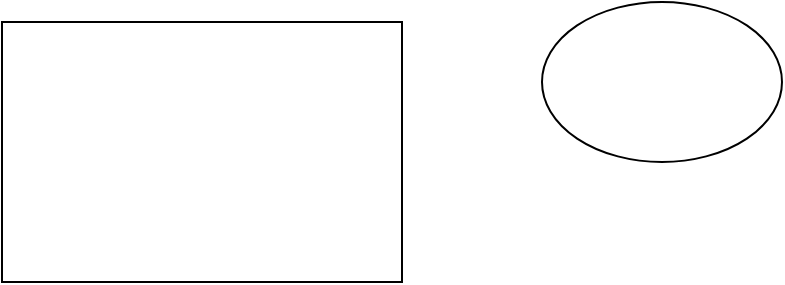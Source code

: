 <mxfile version="26.0.16">
  <diagram name="Trang-1" id="DJT2xtwVUl9QMQ8YE9GH">
    <mxGraphModel dx="1453" dy="661" grid="1" gridSize="10" guides="1" tooltips="1" connect="1" arrows="1" fold="1" page="1" pageScale="1" pageWidth="827" pageHeight="1169" math="0" shadow="0">
      <root>
        <mxCell id="0" />
        <mxCell id="1" parent="0" />
        <mxCell id="-icwGr_zw0dmd62KfwC7-1" value="" style="rounded=0;whiteSpace=wrap;html=1;" vertex="1" parent="1">
          <mxGeometry x="210" y="210" width="200" height="130" as="geometry" />
        </mxCell>
        <mxCell id="RLjSx2qZmGSPqKxrJhln-1" value="" style="ellipse;whiteSpace=wrap;html=1;" vertex="1" parent="1">
          <mxGeometry x="480" y="200" width="120" height="80" as="geometry" />
        </mxCell>
      </root>
    </mxGraphModel>
  </diagram>
</mxfile>

